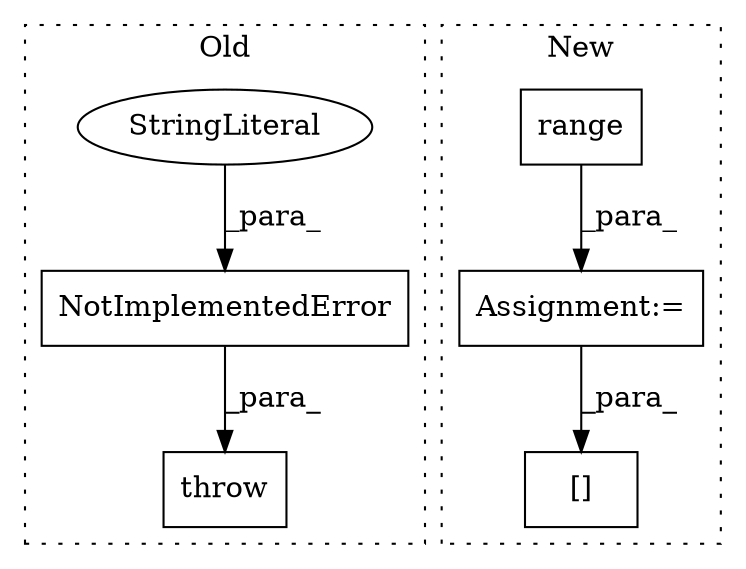 digraph G {
subgraph cluster0 {
1 [label="NotImplementedError" a="32" s="1986,2059" l="20,1" shape="box"];
4 [label="throw" a="53" s="1980" l="6" shape="box"];
5 [label="StringLiteral" a="45" s="2006" l="53" shape="ellipse"];
label = "Old";
style="dotted";
}
subgraph cluster1 {
2 [label="range" a="32" s="1767,1774" l="6,1" shape="box"];
3 [label="Assignment:=" a="7" s="1706,1775" l="53,2" shape="box"];
6 [label="[]" a="2" s="2000,2003" l="2,1" shape="box"];
label = "New";
style="dotted";
}
1 -> 4 [label="_para_"];
2 -> 3 [label="_para_"];
3 -> 6 [label="_para_"];
5 -> 1 [label="_para_"];
}